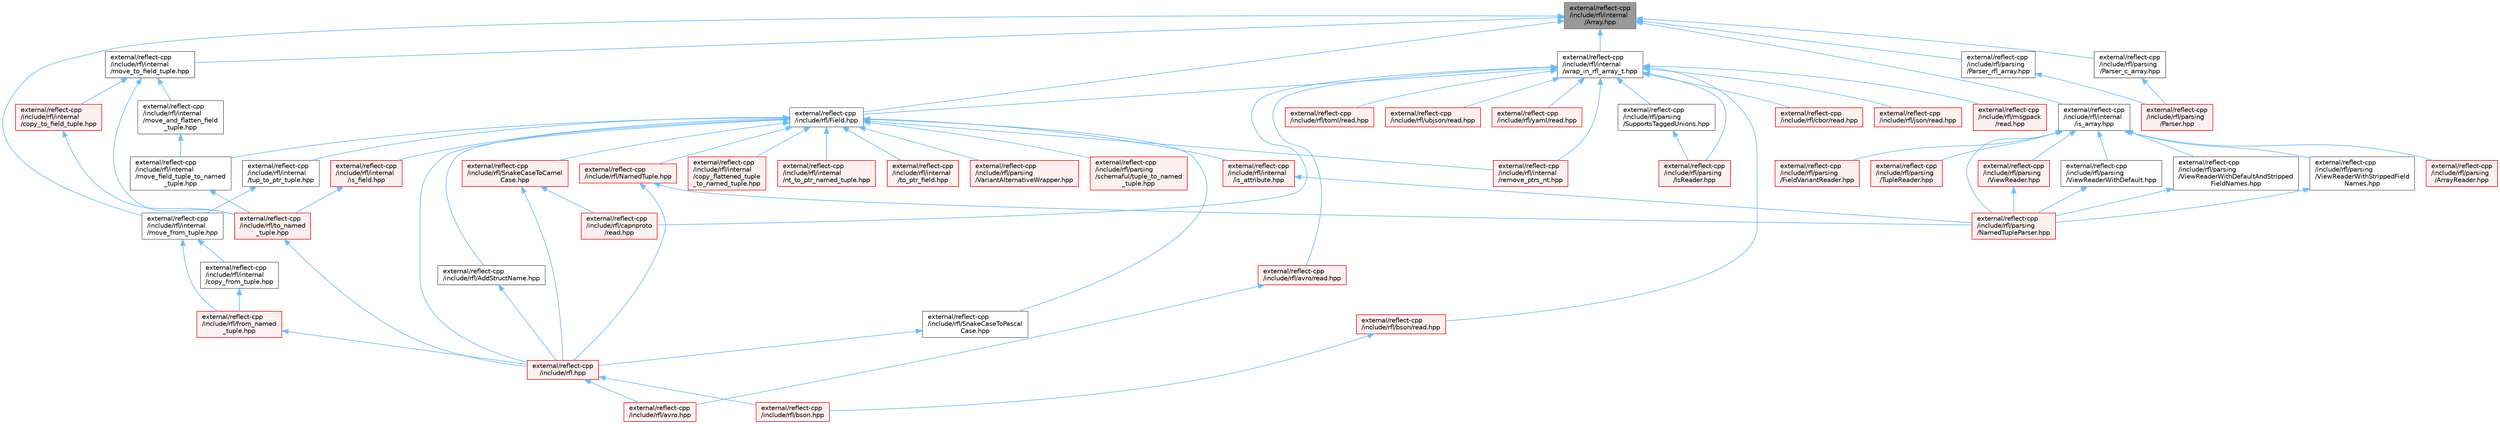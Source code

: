 digraph "external/reflect-cpp/include/rfl/internal/Array.hpp"
{
 // LATEX_PDF_SIZE
  bgcolor="transparent";
  edge [fontname=Helvetica,fontsize=10,labelfontname=Helvetica,labelfontsize=10];
  node [fontname=Helvetica,fontsize=10,shape=box,height=0.2,width=0.4];
  Node1 [id="Node000001",label="external/reflect-cpp\l/include/rfl/internal\l/Array.hpp",height=0.2,width=0.4,color="gray40", fillcolor="grey60", style="filled", fontcolor="black",tooltip=" "];
  Node1 -> Node2 [id="edge75_Node000001_Node000002",dir="back",color="steelblue1",style="solid",tooltip=" "];
  Node2 [id="Node000002",label="external/reflect-cpp\l/include/rfl/Field.hpp",height=0.2,width=0.4,color="grey40", fillcolor="white", style="filled",URL="$_field_8hpp.html",tooltip=" "];
  Node2 -> Node3 [id="edge76_Node000002_Node000003",dir="back",color="steelblue1",style="solid",tooltip=" "];
  Node3 [id="Node000003",label="external/reflect-cpp\l/include/rfl.hpp",height=0.2,width=0.4,color="red", fillcolor="#FFF0F0", style="filled",URL="$rfl_8hpp.html",tooltip=" "];
  Node3 -> Node4 [id="edge77_Node000003_Node000004",dir="back",color="steelblue1",style="solid",tooltip=" "];
  Node4 [id="Node000004",label="external/reflect-cpp\l/include/rfl/avro.hpp",height=0.2,width=0.4,color="red", fillcolor="#FFF0F0", style="filled",URL="$avro_8hpp.html",tooltip=" "];
  Node3 -> Node58 [id="edge78_Node000003_Node000058",dir="back",color="steelblue1",style="solid",tooltip=" "];
  Node58 [id="Node000058",label="external/reflect-cpp\l/include/rfl/bson.hpp",height=0.2,width=0.4,color="red", fillcolor="#FFF0F0", style="filled",URL="$bson_8hpp.html",tooltip=" "];
  Node2 -> Node667 [id="edge79_Node000002_Node000667",dir="back",color="steelblue1",style="solid",tooltip=" "];
  Node667 [id="Node000667",label="external/reflect-cpp\l/include/rfl/AddStructName.hpp",height=0.2,width=0.4,color="grey40", fillcolor="white", style="filled",URL="$_add_struct_name_8hpp.html",tooltip=" "];
  Node667 -> Node3 [id="edge80_Node000667_Node000003",dir="back",color="steelblue1",style="solid",tooltip=" "];
  Node2 -> Node668 [id="edge81_Node000002_Node000668",dir="back",color="steelblue1",style="solid",tooltip=" "];
  Node668 [id="Node000668",label="external/reflect-cpp\l/include/rfl/NamedTuple.hpp",height=0.2,width=0.4,color="red", fillcolor="#FFF0F0", style="filled",URL="$_named_tuple_8hpp.html",tooltip=" "];
  Node668 -> Node3 [id="edge82_Node000668_Node000003",dir="back",color="steelblue1",style="solid",tooltip=" "];
  Node668 -> Node771 [id="edge83_Node000668_Node000771",dir="back",color="steelblue1",style="solid",tooltip=" "];
  Node771 [id="Node000771",label="external/reflect-cpp\l/include/rfl/parsing\l/NamedTupleParser.hpp",height=0.2,width=0.4,color="red", fillcolor="#FFF0F0", style="filled",URL="$_named_tuple_parser_8hpp.html",tooltip=" "];
  Node2 -> Node793 [id="edge84_Node000002_Node000793",dir="back",color="steelblue1",style="solid",tooltip=" "];
  Node793 [id="Node000793",label="external/reflect-cpp\l/include/rfl/SnakeCaseToCamel\lCase.hpp",height=0.2,width=0.4,color="red", fillcolor="#FFF0F0", style="filled",URL="$_snake_case_to_camel_case_8hpp.html",tooltip=" "];
  Node793 -> Node3 [id="edge85_Node000793_Node000003",dir="back",color="steelblue1",style="solid",tooltip=" "];
  Node793 -> Node238 [id="edge86_Node000793_Node000238",dir="back",color="steelblue1",style="solid",tooltip=" "];
  Node238 [id="Node000238",label="external/reflect-cpp\l/include/rfl/capnproto\l/read.hpp",height=0.2,width=0.4,color="red", fillcolor="#FFF0F0", style="filled",URL="$capnproto_2read_8hpp.html",tooltip=" "];
  Node2 -> Node794 [id="edge87_Node000002_Node000794",dir="back",color="steelblue1",style="solid",tooltip=" "];
  Node794 [id="Node000794",label="external/reflect-cpp\l/include/rfl/SnakeCaseToPascal\lCase.hpp",height=0.2,width=0.4,color="grey40", fillcolor="white", style="filled",URL="$_snake_case_to_pascal_case_8hpp.html",tooltip=" "];
  Node794 -> Node3 [id="edge88_Node000794_Node000003",dir="back",color="steelblue1",style="solid",tooltip=" "];
  Node2 -> Node781 [id="edge89_Node000002_Node000781",dir="back",color="steelblue1",style="solid",tooltip=" "];
  Node781 [id="Node000781",label="external/reflect-cpp\l/include/rfl/internal\l/copy_flattened_tuple\l_to_named_tuple.hpp",height=0.2,width=0.4,color="red", fillcolor="#FFF0F0", style="filled",URL="$copy__flattened__tuple__to__named__tuple_8hpp.html",tooltip=" "];
  Node2 -> Node795 [id="edge90_Node000002_Node000795",dir="back",color="steelblue1",style="solid",tooltip=" "];
  Node795 [id="Node000795",label="external/reflect-cpp\l/include/rfl/internal\l/is_attribute.hpp",height=0.2,width=0.4,color="red", fillcolor="#FFF0F0", style="filled",URL="$is__attribute_8hpp.html",tooltip=" "];
  Node795 -> Node771 [id="edge91_Node000795_Node000771",dir="back",color="steelblue1",style="solid",tooltip=" "];
  Node2 -> Node796 [id="edge92_Node000002_Node000796",dir="back",color="steelblue1",style="solid",tooltip=" "];
  Node796 [id="Node000796",label="external/reflect-cpp\l/include/rfl/internal\l/is_field.hpp",height=0.2,width=0.4,color="red", fillcolor="#FFF0F0", style="filled",URL="$is__field_8hpp.html",tooltip=" "];
  Node796 -> Node683 [id="edge93_Node000796_Node000683",dir="back",color="steelblue1",style="solid",tooltip=" "];
  Node683 [id="Node000683",label="external/reflect-cpp\l/include/rfl/to_named\l_tuple.hpp",height=0.2,width=0.4,color="red", fillcolor="#FFF0F0", style="filled",URL="$to__named__tuple_8hpp.html",tooltip=" "];
  Node683 -> Node3 [id="edge94_Node000683_Node000003",dir="back",color="steelblue1",style="solid",tooltip=" "];
  Node2 -> Node764 [id="edge95_Node000002_Node000764",dir="back",color="steelblue1",style="solid",tooltip=" "];
  Node764 [id="Node000764",label="external/reflect-cpp\l/include/rfl/internal\l/move_field_tuple_to_named\l_tuple.hpp",height=0.2,width=0.4,color="grey40", fillcolor="white", style="filled",URL="$move__field__tuple__to__named__tuple_8hpp.html",tooltip=" "];
  Node764 -> Node683 [id="edge96_Node000764_Node000683",dir="back",color="steelblue1",style="solid",tooltip=" "];
  Node2 -> Node786 [id="edge97_Node000002_Node000786",dir="back",color="steelblue1",style="solid",tooltip=" "];
  Node786 [id="Node000786",label="external/reflect-cpp\l/include/rfl/internal\l/nt_to_ptr_named_tuple.hpp",height=0.2,width=0.4,color="red", fillcolor="#FFF0F0", style="filled",URL="$nt__to__ptr__named__tuple_8hpp.html",tooltip=" "];
  Node2 -> Node798 [id="edge98_Node000002_Node000798",dir="back",color="steelblue1",style="solid",tooltip=" "];
  Node798 [id="Node000798",label="external/reflect-cpp\l/include/rfl/internal\l/remove_ptrs_nt.hpp",height=0.2,width=0.4,color="red", fillcolor="#FFF0F0", style="filled",URL="$remove__ptrs__nt_8hpp.html",tooltip=" "];
  Node2 -> Node799 [id="edge99_Node000002_Node000799",dir="back",color="steelblue1",style="solid",tooltip=" "];
  Node799 [id="Node000799",label="external/reflect-cpp\l/include/rfl/internal\l/to_ptr_field.hpp",height=0.2,width=0.4,color="red", fillcolor="#FFF0F0", style="filled",URL="$to__ptr__field_8hpp.html",tooltip=" "];
  Node2 -> Node787 [id="edge100_Node000002_Node000787",dir="back",color="steelblue1",style="solid",tooltip=" "];
  Node787 [id="Node000787",label="external/reflect-cpp\l/include/rfl/internal\l/tup_to_ptr_tuple.hpp",height=0.2,width=0.4,color="grey40", fillcolor="white", style="filled",URL="$tup__to__ptr__tuple_8hpp.html",tooltip=" "];
  Node787 -> Node688 [id="edge101_Node000787_Node000688",dir="back",color="steelblue1",style="solid",tooltip=" "];
  Node688 [id="Node000688",label="external/reflect-cpp\l/include/rfl/internal\l/move_from_tuple.hpp",height=0.2,width=0.4,color="grey40", fillcolor="white", style="filled",URL="$move__from__tuple_8hpp.html",tooltip=" "];
  Node688 -> Node689 [id="edge102_Node000688_Node000689",dir="back",color="steelblue1",style="solid",tooltip=" "];
  Node689 [id="Node000689",label="external/reflect-cpp\l/include/rfl/from_named\l_tuple.hpp",height=0.2,width=0.4,color="red", fillcolor="#FFF0F0", style="filled",URL="$from__named__tuple_8hpp.html",tooltip=" "];
  Node689 -> Node3 [id="edge103_Node000689_Node000003",dir="back",color="steelblue1",style="solid",tooltip=" "];
  Node688 -> Node747 [id="edge104_Node000688_Node000747",dir="back",color="steelblue1",style="solid",tooltip=" "];
  Node747 [id="Node000747",label="external/reflect-cpp\l/include/rfl/internal\l/copy_from_tuple.hpp",height=0.2,width=0.4,color="grey40", fillcolor="white", style="filled",URL="$copy__from__tuple_8hpp.html",tooltip=" "];
  Node747 -> Node689 [id="edge105_Node000747_Node000689",dir="back",color="steelblue1",style="solid",tooltip=" "];
  Node2 -> Node800 [id="edge106_Node000002_Node000800",dir="back",color="steelblue1",style="solid",tooltip=" "];
  Node800 [id="Node000800",label="external/reflect-cpp\l/include/rfl/parsing\l/VariantAlternativeWrapper.hpp",height=0.2,width=0.4,color="red", fillcolor="#FFF0F0", style="filled",URL="$_variant_alternative_wrapper_8hpp.html",tooltip=" "];
  Node2 -> Node788 [id="edge107_Node000002_Node000788",dir="back",color="steelblue1",style="solid",tooltip=" "];
  Node788 [id="Node000788",label="external/reflect-cpp\l/include/rfl/parsing\l/schemaful/tuple_to_named\l_tuple.hpp",height=0.2,width=0.4,color="red", fillcolor="#FFF0F0", style="filled",URL="$tuple__to__named__tuple_8hpp.html",tooltip=" "];
  Node1 -> Node801 [id="edge108_Node000001_Node000801",dir="back",color="steelblue1",style="solid",tooltip=" "];
  Node801 [id="Node000801",label="external/reflect-cpp\l/include/rfl/internal\l/is_array.hpp",height=0.2,width=0.4,color="grey40", fillcolor="white", style="filled",URL="$is__array_8hpp.html",tooltip=" "];
  Node801 -> Node802 [id="edge109_Node000801_Node000802",dir="back",color="steelblue1",style="solid",tooltip=" "];
  Node802 [id="Node000802",label="external/reflect-cpp\l/include/rfl/parsing\l/ArrayReader.hpp",height=0.2,width=0.4,color="red", fillcolor="#FFF0F0", style="filled",URL="$_array_reader_8hpp.html",tooltip=" "];
  Node801 -> Node806 [id="edge110_Node000801_Node000806",dir="back",color="steelblue1",style="solid",tooltip=" "];
  Node806 [id="Node000806",label="external/reflect-cpp\l/include/rfl/parsing\l/FieldVariantReader.hpp",height=0.2,width=0.4,color="red", fillcolor="#FFF0F0", style="filled",URL="$_field_variant_reader_8hpp.html",tooltip=" "];
  Node801 -> Node771 [id="edge111_Node000801_Node000771",dir="back",color="steelblue1",style="solid",tooltip=" "];
  Node801 -> Node807 [id="edge112_Node000801_Node000807",dir="back",color="steelblue1",style="solid",tooltip=" "];
  Node807 [id="Node000807",label="external/reflect-cpp\l/include/rfl/parsing\l/TupleReader.hpp",height=0.2,width=0.4,color="red", fillcolor="#FFF0F0", style="filled",URL="$_tuple_reader_8hpp.html",tooltip=" "];
  Node801 -> Node808 [id="edge113_Node000801_Node000808",dir="back",color="steelblue1",style="solid",tooltip=" "];
  Node808 [id="Node000808",label="external/reflect-cpp\l/include/rfl/parsing\l/ViewReader.hpp",height=0.2,width=0.4,color="red", fillcolor="#FFF0F0", style="filled",URL="$_view_reader_8hpp.html",tooltip=" "];
  Node808 -> Node771 [id="edge114_Node000808_Node000771",dir="back",color="steelblue1",style="solid",tooltip=" "];
  Node801 -> Node811 [id="edge115_Node000801_Node000811",dir="back",color="steelblue1",style="solid",tooltip=" "];
  Node811 [id="Node000811",label="external/reflect-cpp\l/include/rfl/parsing\l/ViewReaderWithDefault.hpp",height=0.2,width=0.4,color="grey40", fillcolor="white", style="filled",URL="$_view_reader_with_default_8hpp.html",tooltip=" "];
  Node811 -> Node771 [id="edge116_Node000811_Node000771",dir="back",color="steelblue1",style="solid",tooltip=" "];
  Node801 -> Node812 [id="edge117_Node000801_Node000812",dir="back",color="steelblue1",style="solid",tooltip=" "];
  Node812 [id="Node000812",label="external/reflect-cpp\l/include/rfl/parsing\l/ViewReaderWithDefaultAndStripped\lFieldNames.hpp",height=0.2,width=0.4,color="grey40", fillcolor="white", style="filled",URL="$_view_reader_with_default_and_stripped_field_names_8hpp.html",tooltip=" "];
  Node812 -> Node771 [id="edge118_Node000812_Node000771",dir="back",color="steelblue1",style="solid",tooltip=" "];
  Node801 -> Node813 [id="edge119_Node000801_Node000813",dir="back",color="steelblue1",style="solid",tooltip=" "];
  Node813 [id="Node000813",label="external/reflect-cpp\l/include/rfl/parsing\l/ViewReaderWithStrippedField\lNames.hpp",height=0.2,width=0.4,color="grey40", fillcolor="white", style="filled",URL="$_view_reader_with_stripped_field_names_8hpp.html",tooltip=" "];
  Node813 -> Node771 [id="edge120_Node000813_Node000771",dir="back",color="steelblue1",style="solid",tooltip=" "];
  Node1 -> Node688 [id="edge121_Node000001_Node000688",dir="back",color="steelblue1",style="solid",tooltip=" "];
  Node1 -> Node679 [id="edge122_Node000001_Node000679",dir="back",color="steelblue1",style="solid",tooltip=" "];
  Node679 [id="Node000679",label="external/reflect-cpp\l/include/rfl/internal\l/move_to_field_tuple.hpp",height=0.2,width=0.4,color="grey40", fillcolor="white", style="filled",URL="$move__to__field__tuple_8hpp.html",tooltip=" "];
  Node679 -> Node680 [id="edge123_Node000679_Node000680",dir="back",color="steelblue1",style="solid",tooltip=" "];
  Node680 [id="Node000680",label="external/reflect-cpp\l/include/rfl/internal\l/copy_to_field_tuple.hpp",height=0.2,width=0.4,color="red", fillcolor="#FFF0F0", style="filled",URL="$copy__to__field__tuple_8hpp.html",tooltip=" "];
  Node680 -> Node683 [id="edge124_Node000680_Node000683",dir="back",color="steelblue1",style="solid",tooltip=" "];
  Node679 -> Node763 [id="edge125_Node000679_Node000763",dir="back",color="steelblue1",style="solid",tooltip=" "];
  Node763 [id="Node000763",label="external/reflect-cpp\l/include/rfl/internal\l/move_and_flatten_field\l_tuple.hpp",height=0.2,width=0.4,color="grey40", fillcolor="white", style="filled",URL="$move__and__flatten__field__tuple_8hpp.html",tooltip=" "];
  Node763 -> Node764 [id="edge126_Node000763_Node000764",dir="back",color="steelblue1",style="solid",tooltip=" "];
  Node679 -> Node683 [id="edge127_Node000679_Node000683",dir="back",color="steelblue1",style="solid",tooltip=" "];
  Node1 -> Node814 [id="edge128_Node000001_Node000814",dir="back",color="steelblue1",style="solid",tooltip=" "];
  Node814 [id="Node000814",label="external/reflect-cpp\l/include/rfl/internal\l/wrap_in_rfl_array_t.hpp",height=0.2,width=0.4,color="grey40", fillcolor="white", style="filled",URL="$wrap__in__rfl__array__t_8hpp.html",tooltip=" "];
  Node814 -> Node2 [id="edge129_Node000814_Node000002",dir="back",color="steelblue1",style="solid",tooltip=" "];
  Node814 -> Node231 [id="edge130_Node000814_Node000231",dir="back",color="steelblue1",style="solid",tooltip=" "];
  Node231 [id="Node000231",label="external/reflect-cpp\l/include/rfl/avro/read.hpp",height=0.2,width=0.4,color="red", fillcolor="#FFF0F0", style="filled",URL="$avro_2read_8hpp.html",tooltip=" "];
  Node231 -> Node4 [id="edge131_Node000231_Node000004",dir="back",color="steelblue1",style="solid",tooltip=" "];
  Node814 -> Node694 [id="edge132_Node000814_Node000694",dir="back",color="steelblue1",style="solid",tooltip=" "];
  Node694 [id="Node000694",label="external/reflect-cpp\l/include/rfl/bson/read.hpp",height=0.2,width=0.4,color="red", fillcolor="#FFF0F0", style="filled",URL="$bson_2read_8hpp.html",tooltip=" "];
  Node694 -> Node58 [id="edge133_Node000694_Node000058",dir="back",color="steelblue1",style="solid",tooltip=" "];
  Node814 -> Node238 [id="edge134_Node000814_Node000238",dir="back",color="steelblue1",style="solid",tooltip=" "];
  Node814 -> Node701 [id="edge135_Node000814_Node000701",dir="back",color="steelblue1",style="solid",tooltip=" "];
  Node701 [id="Node000701",label="external/reflect-cpp\l/include/rfl/cbor/read.hpp",height=0.2,width=0.4,color="red", fillcolor="#FFF0F0", style="filled",URL="$cbor_2read_8hpp.html",tooltip=" "];
  Node814 -> Node798 [id="edge136_Node000814_Node000798",dir="back",color="steelblue1",style="solid",tooltip=" "];
  Node814 -> Node717 [id="edge137_Node000814_Node000717",dir="back",color="steelblue1",style="solid",tooltip=" "];
  Node717 [id="Node000717",label="external/reflect-cpp\l/include/rfl/json/read.hpp",height=0.2,width=0.4,color="red", fillcolor="#FFF0F0", style="filled",URL="$json_2read_8hpp.html",tooltip=" "];
  Node814 -> Node725 [id="edge138_Node000814_Node000725",dir="back",color="steelblue1",style="solid",tooltip=" "];
  Node725 [id="Node000725",label="external/reflect-cpp\l/include/rfl/msgpack\l/read.hpp",height=0.2,width=0.4,color="red", fillcolor="#FFF0F0", style="filled",URL="$msgpack_2read_8hpp.html",tooltip=" "];
  Node814 -> Node815 [id="edge139_Node000814_Node000815",dir="back",color="steelblue1",style="solid",tooltip=" "];
  Node815 [id="Node000815",label="external/reflect-cpp\l/include/rfl/parsing\l/IsReader.hpp",height=0.2,width=0.4,color="red", fillcolor="#FFF0F0", style="filled",URL="$_is_reader_8hpp.html",tooltip=" "];
  Node814 -> Node836 [id="edge140_Node000814_Node000836",dir="back",color="steelblue1",style="solid",tooltip=" "];
  Node836 [id="Node000836",label="external/reflect-cpp\l/include/rfl/parsing\l/SupportsTaggedUnions.hpp",height=0.2,width=0.4,color="grey40", fillcolor="white", style="filled",URL="$_supports_tagged_unions_8hpp.html",tooltip=" "];
  Node836 -> Node815 [id="edge141_Node000836_Node000815",dir="back",color="steelblue1",style="solid",tooltip=" "];
  Node814 -> Node497 [id="edge142_Node000814_Node000497",dir="back",color="steelblue1",style="solid",tooltip=" "];
  Node497 [id="Node000497",label="external/reflect-cpp\l/include/rfl/toml/read.hpp",height=0.2,width=0.4,color="red", fillcolor="#FFF0F0", style="filled",URL="$toml_2read_8hpp.html",tooltip=" "];
  Node814 -> Node732 [id="edge143_Node000814_Node000732",dir="back",color="steelblue1",style="solid",tooltip=" "];
  Node732 [id="Node000732",label="external/reflect-cpp\l/include/rfl/ubjson/read.hpp",height=0.2,width=0.4,color="red", fillcolor="#FFF0F0", style="filled",URL="$ubjson_2read_8hpp.html",tooltip=" "];
  Node814 -> Node742 [id="edge144_Node000814_Node000742",dir="back",color="steelblue1",style="solid",tooltip=" "];
  Node742 [id="Node000742",label="external/reflect-cpp\l/include/rfl/yaml/read.hpp",height=0.2,width=0.4,color="red", fillcolor="#FFF0F0", style="filled",URL="$yaml_2read_8hpp.html",tooltip=" "];
  Node1 -> Node804 [id="edge145_Node000001_Node000804",dir="back",color="steelblue1",style="solid",tooltip=" "];
  Node804 [id="Node000804",label="external/reflect-cpp\l/include/rfl/parsing\l/Parser_c_array.hpp",height=0.2,width=0.4,color="grey40", fillcolor="white", style="filled",URL="$_parser__c__array_8hpp.html",tooltip=" "];
  Node804 -> Node691 [id="edge146_Node000804_Node000691",dir="back",color="steelblue1",style="solid",tooltip=" "];
  Node691 [id="Node000691",label="external/reflect-cpp\l/include/rfl/parsing\l/Parser.hpp",height=0.2,width=0.4,color="red", fillcolor="#FFF0F0", style="filled",URL="$parsing_2_parser_8hpp.html",tooltip=" "];
  Node1 -> Node805 [id="edge147_Node000001_Node000805",dir="back",color="steelblue1",style="solid",tooltip=" "];
  Node805 [id="Node000805",label="external/reflect-cpp\l/include/rfl/parsing\l/Parser_rfl_array.hpp",height=0.2,width=0.4,color="grey40", fillcolor="white", style="filled",URL="$_parser__rfl__array_8hpp.html",tooltip=" "];
  Node805 -> Node691 [id="edge148_Node000805_Node000691",dir="back",color="steelblue1",style="solid",tooltip=" "];
}
